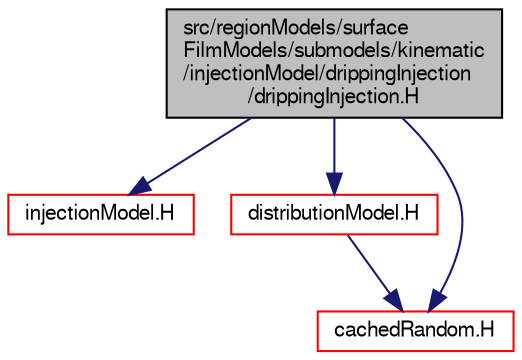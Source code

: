 digraph "src/regionModels/surfaceFilmModels/submodels/kinematic/injectionModel/drippingInjection/drippingInjection.H"
{
  bgcolor="transparent";
  edge [fontname="FreeSans",fontsize="10",labelfontname="FreeSans",labelfontsize="10"];
  node [fontname="FreeSans",fontsize="10",shape=record];
  Node0 [label="src/regionModels/surface\lFilmModels/submodels/kinematic\l/injectionModel/drippingInjection\l/drippingInjection.H",height=0.2,width=0.4,color="black", fillcolor="grey75", style="filled", fontcolor="black"];
  Node0 -> Node1 [color="midnightblue",fontsize="10",style="solid",fontname="FreeSans"];
  Node1 [label="injectionModel.H",height=0.2,width=0.4,color="red",URL="$a14273.html"];
  Node0 -> Node333 [color="midnightblue",fontsize="10",style="solid",fontname="FreeSans"];
  Node333 [label="distributionModel.H",height=0.2,width=0.4,color="red",URL="$a04967.html"];
  Node333 -> Node334 [color="midnightblue",fontsize="10",style="solid",fontname="FreeSans"];
  Node334 [label="cachedRandom.H",height=0.2,width=0.4,color="red",URL="$a12452.html"];
  Node0 -> Node334 [color="midnightblue",fontsize="10",style="solid",fontname="FreeSans"];
}
